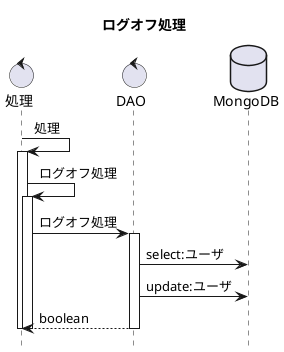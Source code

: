 @startuml 02-03_SEQ_ログオフ処理
hide footbox

title ログオフ処理

control 処理 as procedure
control DAO as dao
database MongoDB as db

procedure -> procedure: 処理
activate procedure

procedure -> procedure: ログオフ処理
activate procedure

procedure -> dao: ログオフ処理
activate dao
dao -> db: select:ユーザ
dao -> db: update:ユーザ
procedure <-- dao: boolean
deactivate dao

deactivate procedure

deactivate procedure

@enduml